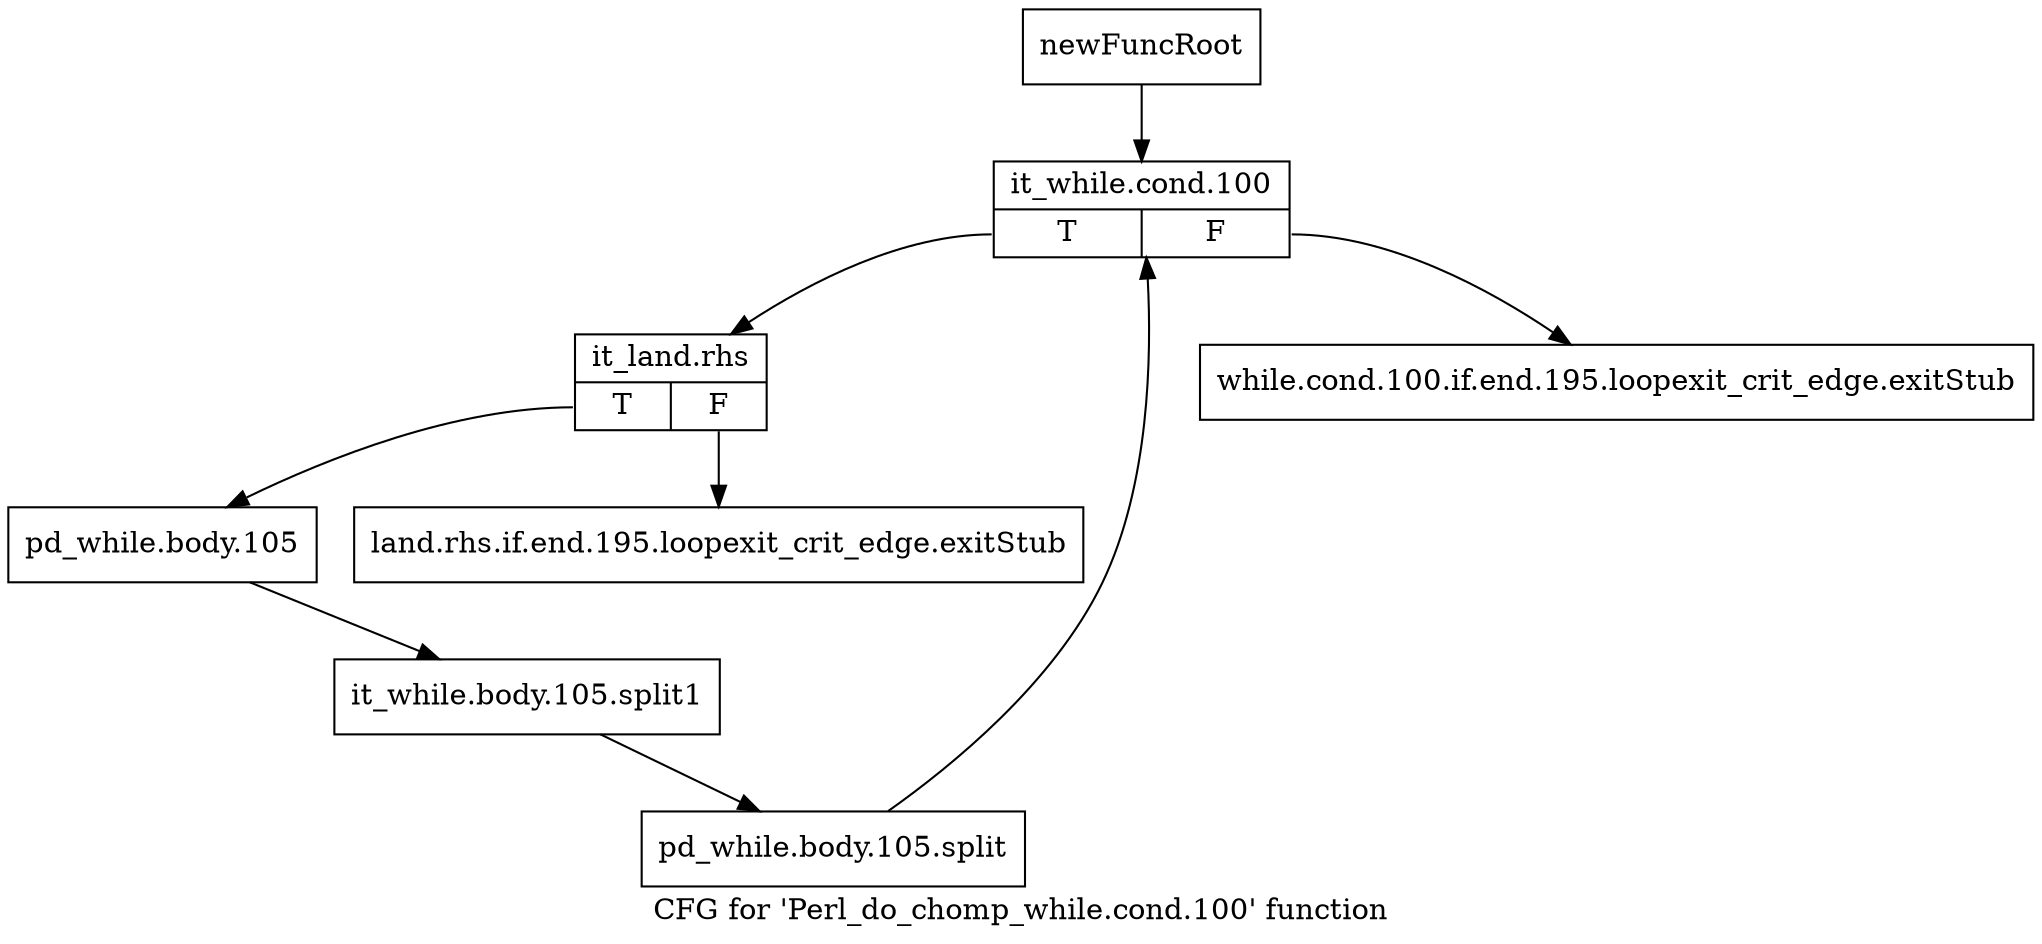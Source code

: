 digraph "CFG for 'Perl_do_chomp_while.cond.100' function" {
	label="CFG for 'Perl_do_chomp_while.cond.100' function";

	Node0x4b016e0 [shape=record,label="{newFuncRoot}"];
	Node0x4b016e0 -> Node0x4b017d0;
	Node0x4b01730 [shape=record,label="{while.cond.100.if.end.195.loopexit_crit_edge.exitStub}"];
	Node0x4b01780 [shape=record,label="{land.rhs.if.end.195.loopexit_crit_edge.exitStub}"];
	Node0x4b017d0 [shape=record,label="{it_while.cond.100|{<s0>T|<s1>F}}"];
	Node0x4b017d0:s0 -> Node0x4b01820;
	Node0x4b017d0:s1 -> Node0x4b01730;
	Node0x4b01820 [shape=record,label="{it_land.rhs|{<s0>T|<s1>F}}"];
	Node0x4b01820:s0 -> Node0x4b01870;
	Node0x4b01820:s1 -> Node0x4b01780;
	Node0x4b01870 [shape=record,label="{pd_while.body.105}"];
	Node0x4b01870 -> Node0x6b2fea0;
	Node0x6b2fea0 [shape=record,label="{it_while.body.105.split1}"];
	Node0x6b2fea0 -> Node0x6310d70;
	Node0x6310d70 [shape=record,label="{pd_while.body.105.split}"];
	Node0x6310d70 -> Node0x4b017d0;
}

